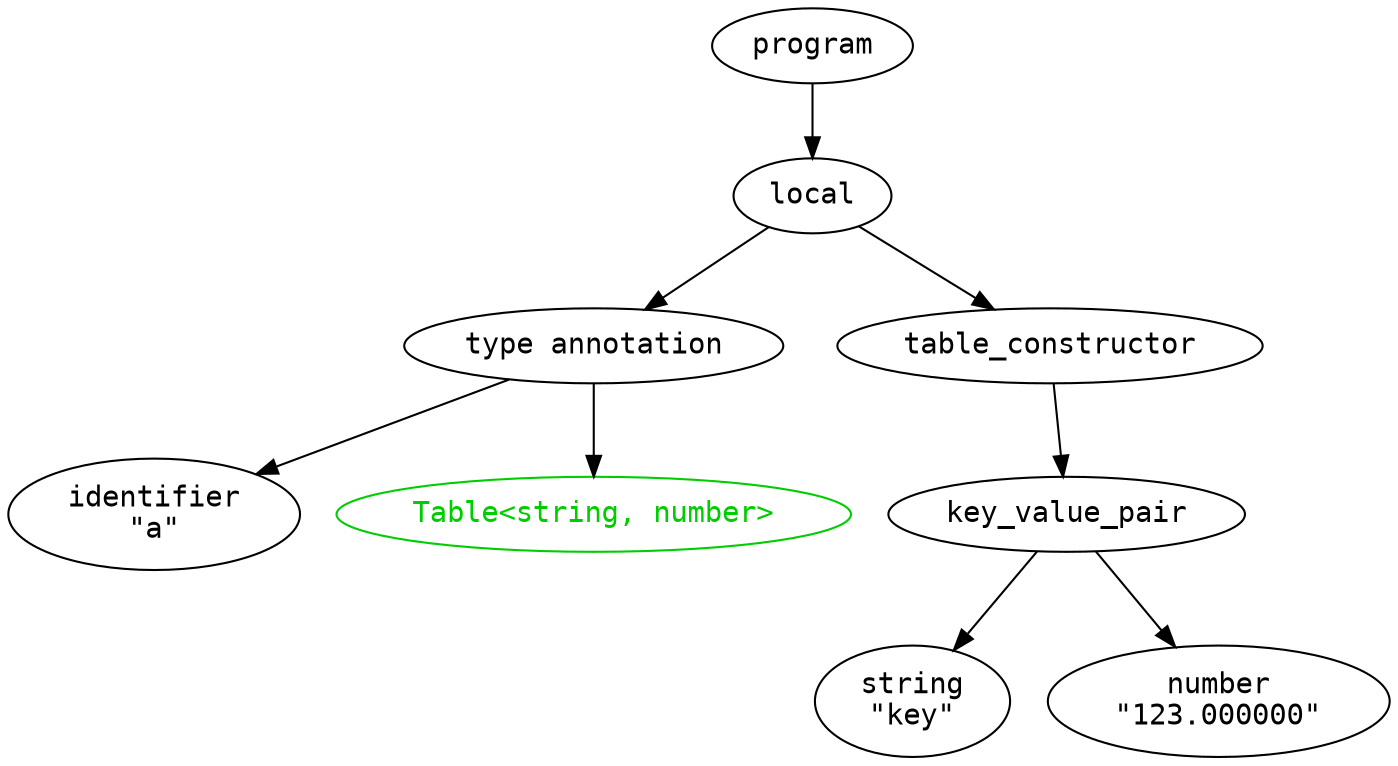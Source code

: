 digraph G
{
	node[fontname=Monospace]
	n0[label="program"]
	n1[label="local"]
	n0->n1
	n2[label="type annotation"]
	n1->n2
	n3[label="identifier\n\"a\""]
	n2->n3
	n4[label="Table<string, number>"]
	n4[color=green3]
	n4[fontcolor=green3]
	n2->n4
	n5[label="table_constructor"]
	n1->n5
	n6[label="key_value_pair"]
	n5->n6
	n7[label="string\n\"key\""]
	n6->n7
	n8[label="number\n\"123.000000\""]
	n6->n8
}
